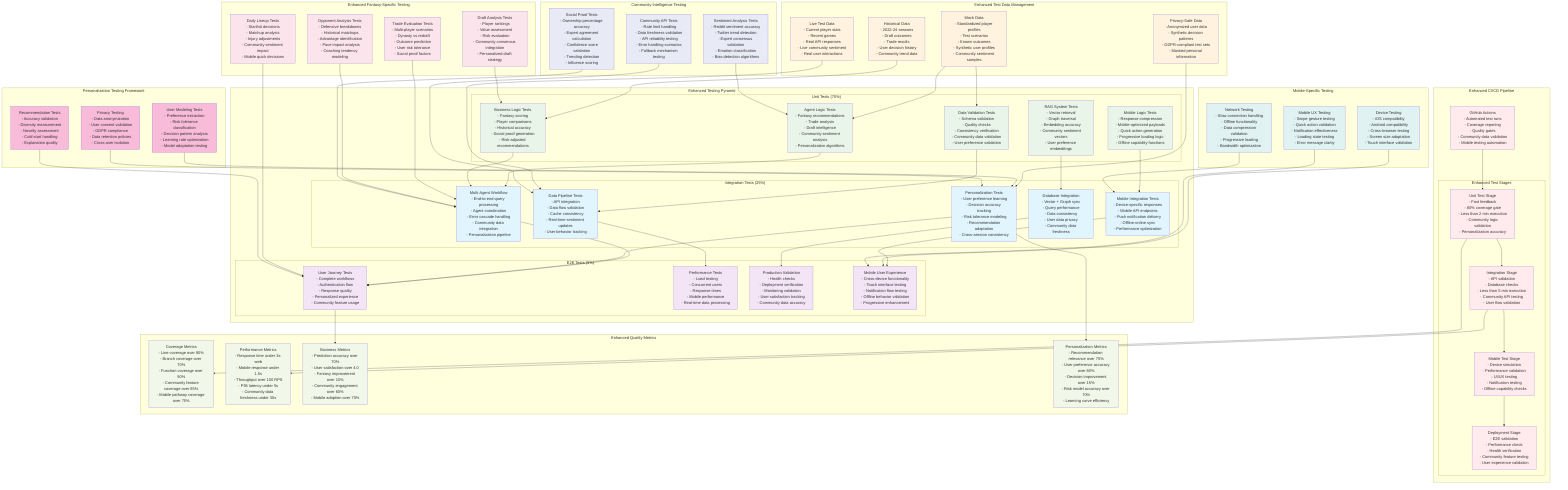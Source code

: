 graph TB
    subgraph "Enhanced Testing Pyramid"
        subgraph "Unit Tests (70%)"
            UT1[Agent Logic Tests<br/>- Fantasy recommendations<br/>- Trade analysis<br/>- Draft intelligence<br/>- Community sentiment analysis<br/>- Personalization algorithms]
            UT2[Data Validation Tests<br/>- Schema validation<br/>- Quality checks<br/>- Consistency verification<br/>- Community data validation<br/>- User preference validation]
            UT3[RAG System Tests<br/>- Vector retrieval<br/>- Graph traversal<br/>- Embedding accuracy<br/>- Community sentiment vectors<br/>- User preference embeddings]
            UT4[Business Logic Tests<br/>- Fantasy scoring<br/>- Player comparisons<br/>- Historical accuracy<br/>- Social proof generation<br/>- Risk-adjusted recommendations]
            UT5[Mobile Logic Tests<br/>- Response compression<br/>- Mobile-optimized payloads<br/>- Quick action generation<br/>- Progressive loading logic<br/>- Offline capability functions]
        end
        
        subgraph "Integration Tests (25%)"
            IT1[Multi-Agent Workflow<br/>- End-to-end query processing<br/>- Agent coordination<br/>- Error cascade handling<br/>- Community data integration<br/>- Personalization pipeline]
            IT2[Data Pipeline Tests<br/>- API integration<br/>- Data flow validation<br/>- Cache consistency<br/>- Real-time sentiment updates<br/>- User behavior tracking]
            IT3[Database Integration<br/>- Vector + Graph sync<br/>- Query performance<br/>- Data consistency<br/>- User data privacy<br/>- Community data freshness]
            IT4[Personalization Tests<br/>- User preference learning<br/>- Decision accuracy tracking<br/>- Risk tolerance modeling<br/>- Recommendation adaptation<br/>- Cross-session consistency]
            IT5[Mobile Integration Tests<br/>- Device-specific responses<br/>- Mobile API endpoints<br/>- Push notification delivery<br/>- Offline-online sync<br/>- Performance optimization]
        end
        
        subgraph "E2E Tests (5%)"
            E2E1[User Journey Tests<br/>- Complete workflows<br/>- Authentication flow<br/>- Response quality<br/>- Personalized experience<br/>- Community feature usage]
            E2E2[Performance Tests<br/>- Load testing<br/>- Concurrent users<br/>- Response times<br/>- Mobile performance<br/>- Real-time data processing]
            E2E3[Production Validation<br/>- Health checks<br/>- Deployment verification<br/>- Monitoring validation<br/>- User satisfaction tracking<br/>- Community data accuracy]
            E2E4[Mobile User Experience<br/>- Cross-device functionality<br/>- Touch interface testing<br/>- Notification flow testing<br/>- Offline behavior validation<br/>- Progressive enhancement]
        end
    end
    
    subgraph "Enhanced Test Data Management"
        MOCK[Mock Data<br/>- Standardized player profiles<br/>- Test scenarios<br/>- Known outcomes<br/>- Synthetic user profiles<br/>- Community sentiment samples]
        HIST[Historical Data<br/>- 2022-24 seasons<br/>- Draft outcomes<br/>- Trade results<br/>- User decision history<br/>- Community trend data]
        LIVE[Live Test Data<br/>- Current player stats<br/>- Recent games<br/>- Real API responses<br/>- Live community sentiment<br/>- Real user interactions]
        PRIVACY[Privacy-Safe Data<br/>- Anonymized user data<br/>- Synthetic decision patterns<br/>- GDPR-compliant test sets<br/>- Masked personal information]
    end
    
    subgraph "Enhanced CI/CD Pipeline"
        GH[GitHub Actions<br/>- Automated test runs<br/>- Coverage reporting<br/>- Quality gates<br/>- Community data validation<br/>- Mobile testing automation]
        
        subgraph "Enhanced Test Stages"
            UNIT[Unit Test Stage<br/>- Fast feedback<br/>- 80% coverage gate<br/>- Less than 2 min execution<br/>- Community logic validation<br/>- Personalization accuracy]
            INTEG[Integration Stage<br/>- API validation<br/>- Database checks<br/>- Less than 5 min execution<br/>- Community API testing<br/>- User flow validation]
            MOBILE[Mobile Test Stage<br/>- Device simulation<br/>- Performance validation<br/>- UI/UX testing<br/>- Notification testing<br/>- Offline capability checks]
            DEPLOY[Deployment Stage<br/>- E2E validation<br/>- Performance check<br/>- Health verification<br/>- Community feature testing<br/>- User experience validation]
        end
    end
    
    subgraph "Enhanced Quality Metrics"
        COV[Coverage Metrics<br/>- Line coverage over 80%<br/>- Branch coverage over 70%<br/>- Function coverage over 90%<br/>- Community feature coverage over 85%<br/>- Mobile pathway coverage over 75%]
        PERF[Performance Metrics<br/>- Response time under 3s web<br/>- Mobile response under 1.5s<br/>- Throughput over 100 RPS<br/>- P95 latency under 5s<br/>- Community data freshness under 30s]
        BIZ[Business Metrics<br/>- Prediction accuracy over 70%<br/>- User satisfaction over 4.0<br/>- Fantasy improvement over 10%<br/>- Community engagement over 60%<br/>- Mobile adoption over 70%]
        PERSON[Personalization Metrics<br/>- Recommendation relevance over 75%<br/>- User preference accuracy over 80%<br/>- Decision improvement over 15%<br/>- Risk model accuracy over 70%<br/>- Learning curve efficiency]
    end
    
    subgraph "Enhanced Fantasy-Specific Testing"
        DRAFT[Draft Analysis Tests<br/>- Player rankings<br/>- Value assessment<br/>- Risk evaluation<br/>- Community consensus integration<br/>- Personalized draft strategy]
        TRADE[Trade Evaluation Tests<br/>- Multi-player scenarios<br/>- Dynasty vs redraft<br/>- Outcome prediction<br/>- User risk tolerance<br/>- Social proof factors]
        DAILY[Daily Lineup Tests<br/>- Start/sit decisions<br/>- Matchup analysis<br/>- Injury adjustments<br/>- Community sentiment impact<br/>- Mobile quick decisions]
        OPPONENT[Opponent Analysis Tests<br/>- Defensive breakdowns<br/>- Historical matchups<br/>- Advantage identification<br/>- Pace impact analysis<br/>- Coaching tendency modeling]
    end
    
    subgraph "Community Intelligence Testing"
        SENTIMENT[Sentiment Analysis Tests<br/>- Reddit sentiment accuracy<br/>- Twitter trend detection<br/>- Expert consensus validation<br/>- Emotion classification<br/>- Bias detection algorithms]
        SOCIAL[Social Proof Tests<br/>- Ownership percentage accuracy<br/>- Expert agreement calculation<br/>- Confidence score validation<br/>- Trending detection<br/>- Influence scoring]
        COMMUNITY_API[Community API Tests<br/>- Rate limit handling<br/>- Data freshness validation<br/>- API reliability testing<br/>- Error handling scenarios<br/>- Fallback mechanism testing]
    end
    
    subgraph "Personalization Testing Framework"
        USER_MODEL[User Modeling Tests<br/>- Preference extraction<br/>- Risk tolerance classification<br/>- Decision pattern analysis<br/>- Learning rate optimization<br/>- Model adaptation testing]
        RECOMMENDATION[Recommendation Tests<br/>- Accuracy validation<br/>- Diversity measurement<br/>- Novelty assessment<br/>- Cold start handling<br/>- Explanation quality]
        PRIVACY_TEST[Privacy Testing<br/>- Data anonymization<br/>- User consent validation<br/>- GDPR compliance<br/>- Data retention policies<br/>- Cross-user isolation]
    end
    
    subgraph "Mobile-Specific Testing"
        DEVICE[Device Testing<br/>- iOS compatibility<br/>- Android compatibility<br/>- Cross-browser testing<br/>- Screen size adaptation<br/>- Touch interface validation]
        NETWORK[Network Testing<br/>- Slow connection handling<br/>- Offline functionality<br/>- Data compression validation<br/>- Progressive loading<br/>- Bandwidth optimization]
        UX_MOBILE[Mobile UX Testing<br/>- Swipe gesture testing<br/>- Quick action validation<br/>- Notification effectiveness<br/>- Loading state testing<br/>- Error message clarity]
    end
    
    %% Enhanced Test Flow Connections
    UT1 --> IT1
    UT2 --> IT2
    UT3 --> IT3
    UT4 --> IT1
    UT5 --> IT5
    
    IT1 --> E2E1
    IT2 --> E2E2
    IT3 --> E2E3
    IT4 --> E2E1
    IT5 --> E2E4
    
    %% Enhanced Data Flow
    MOCK --> UT1
    MOCK --> UT2
    HIST --> UT4
    LIVE --> IT2
    PRIVACY --> IT4
    
    %% Enhanced CI/CD Flow
    GH --> UNIT
    UNIT --> INTEG
    INTEG --> MOBILE
    MOBILE --> DEPLOY
    
    %% Enhanced Metrics Collection
    UNIT --> COV
    INTEG --> PERF
    E2E1 --> BIZ
    IT4 --> PERSON
    
    %% Enhanced Fantasy Testing Integration
    DRAFT --> UT4
    TRADE --> IT1
    DAILY --> E2E1
    OPPONENT --> IT1
    
    %% Community Testing Integration
    SENTIMENT --> UT1
    SOCIAL --> IT1
    COMMUNITY_API --> IT2
    
    %% Personalization Testing Integration
    USER_MODEL --> IT4
    RECOMMENDATION --> E2E1
    PRIVACY_TEST --> IT4
    
    %% Mobile Testing Integration
    DEVICE --> E2E4
    NETWORK --> IT5
    UX_MOBILE --> E2E4
    
    %% Styling
    classDef unitStyle fill:#e8f5e8
    classDef integStyle fill:#e1f5fe
    classDef e2eStyle fill:#f3e5f5
    classDef dataStyle fill:#fff3e0
    classDef ciStyle fill:#ffebee
    classDef metricStyle fill:#f1f8e9
    classDef fantasyStyle fill:#fce4ec
    classDef communityStyle fill:#e8eaf6
    classDef personalStyle fill:#f8bbd9
    classDef mobileStyle fill:#e0f2f1
    
    class UT1,UT2,UT3,UT4,UT5 unitStyle
    class IT1,IT2,IT3,IT4,IT5 integStyle
    class E2E1,E2E2,E2E3,E2E4 e2eStyle
    class MOCK,HIST,LIVE,PRIVACY dataStyle
    class GH,UNIT,INTEG,MOBILE,DEPLOY ciStyle
    class COV,PERF,BIZ,PERSON metricStyle
    class DRAFT,TRADE,DAILY,OPPONENT fantasyStyle
    class SENTIMENT,SOCIAL,COMMUNITY_API communityStyle
    class USER_MODEL,RECOMMENDATION,PRIVACY_TEST personalStyle
    class DEVICE,NETWORK,UX_MOBILE mobileStyle